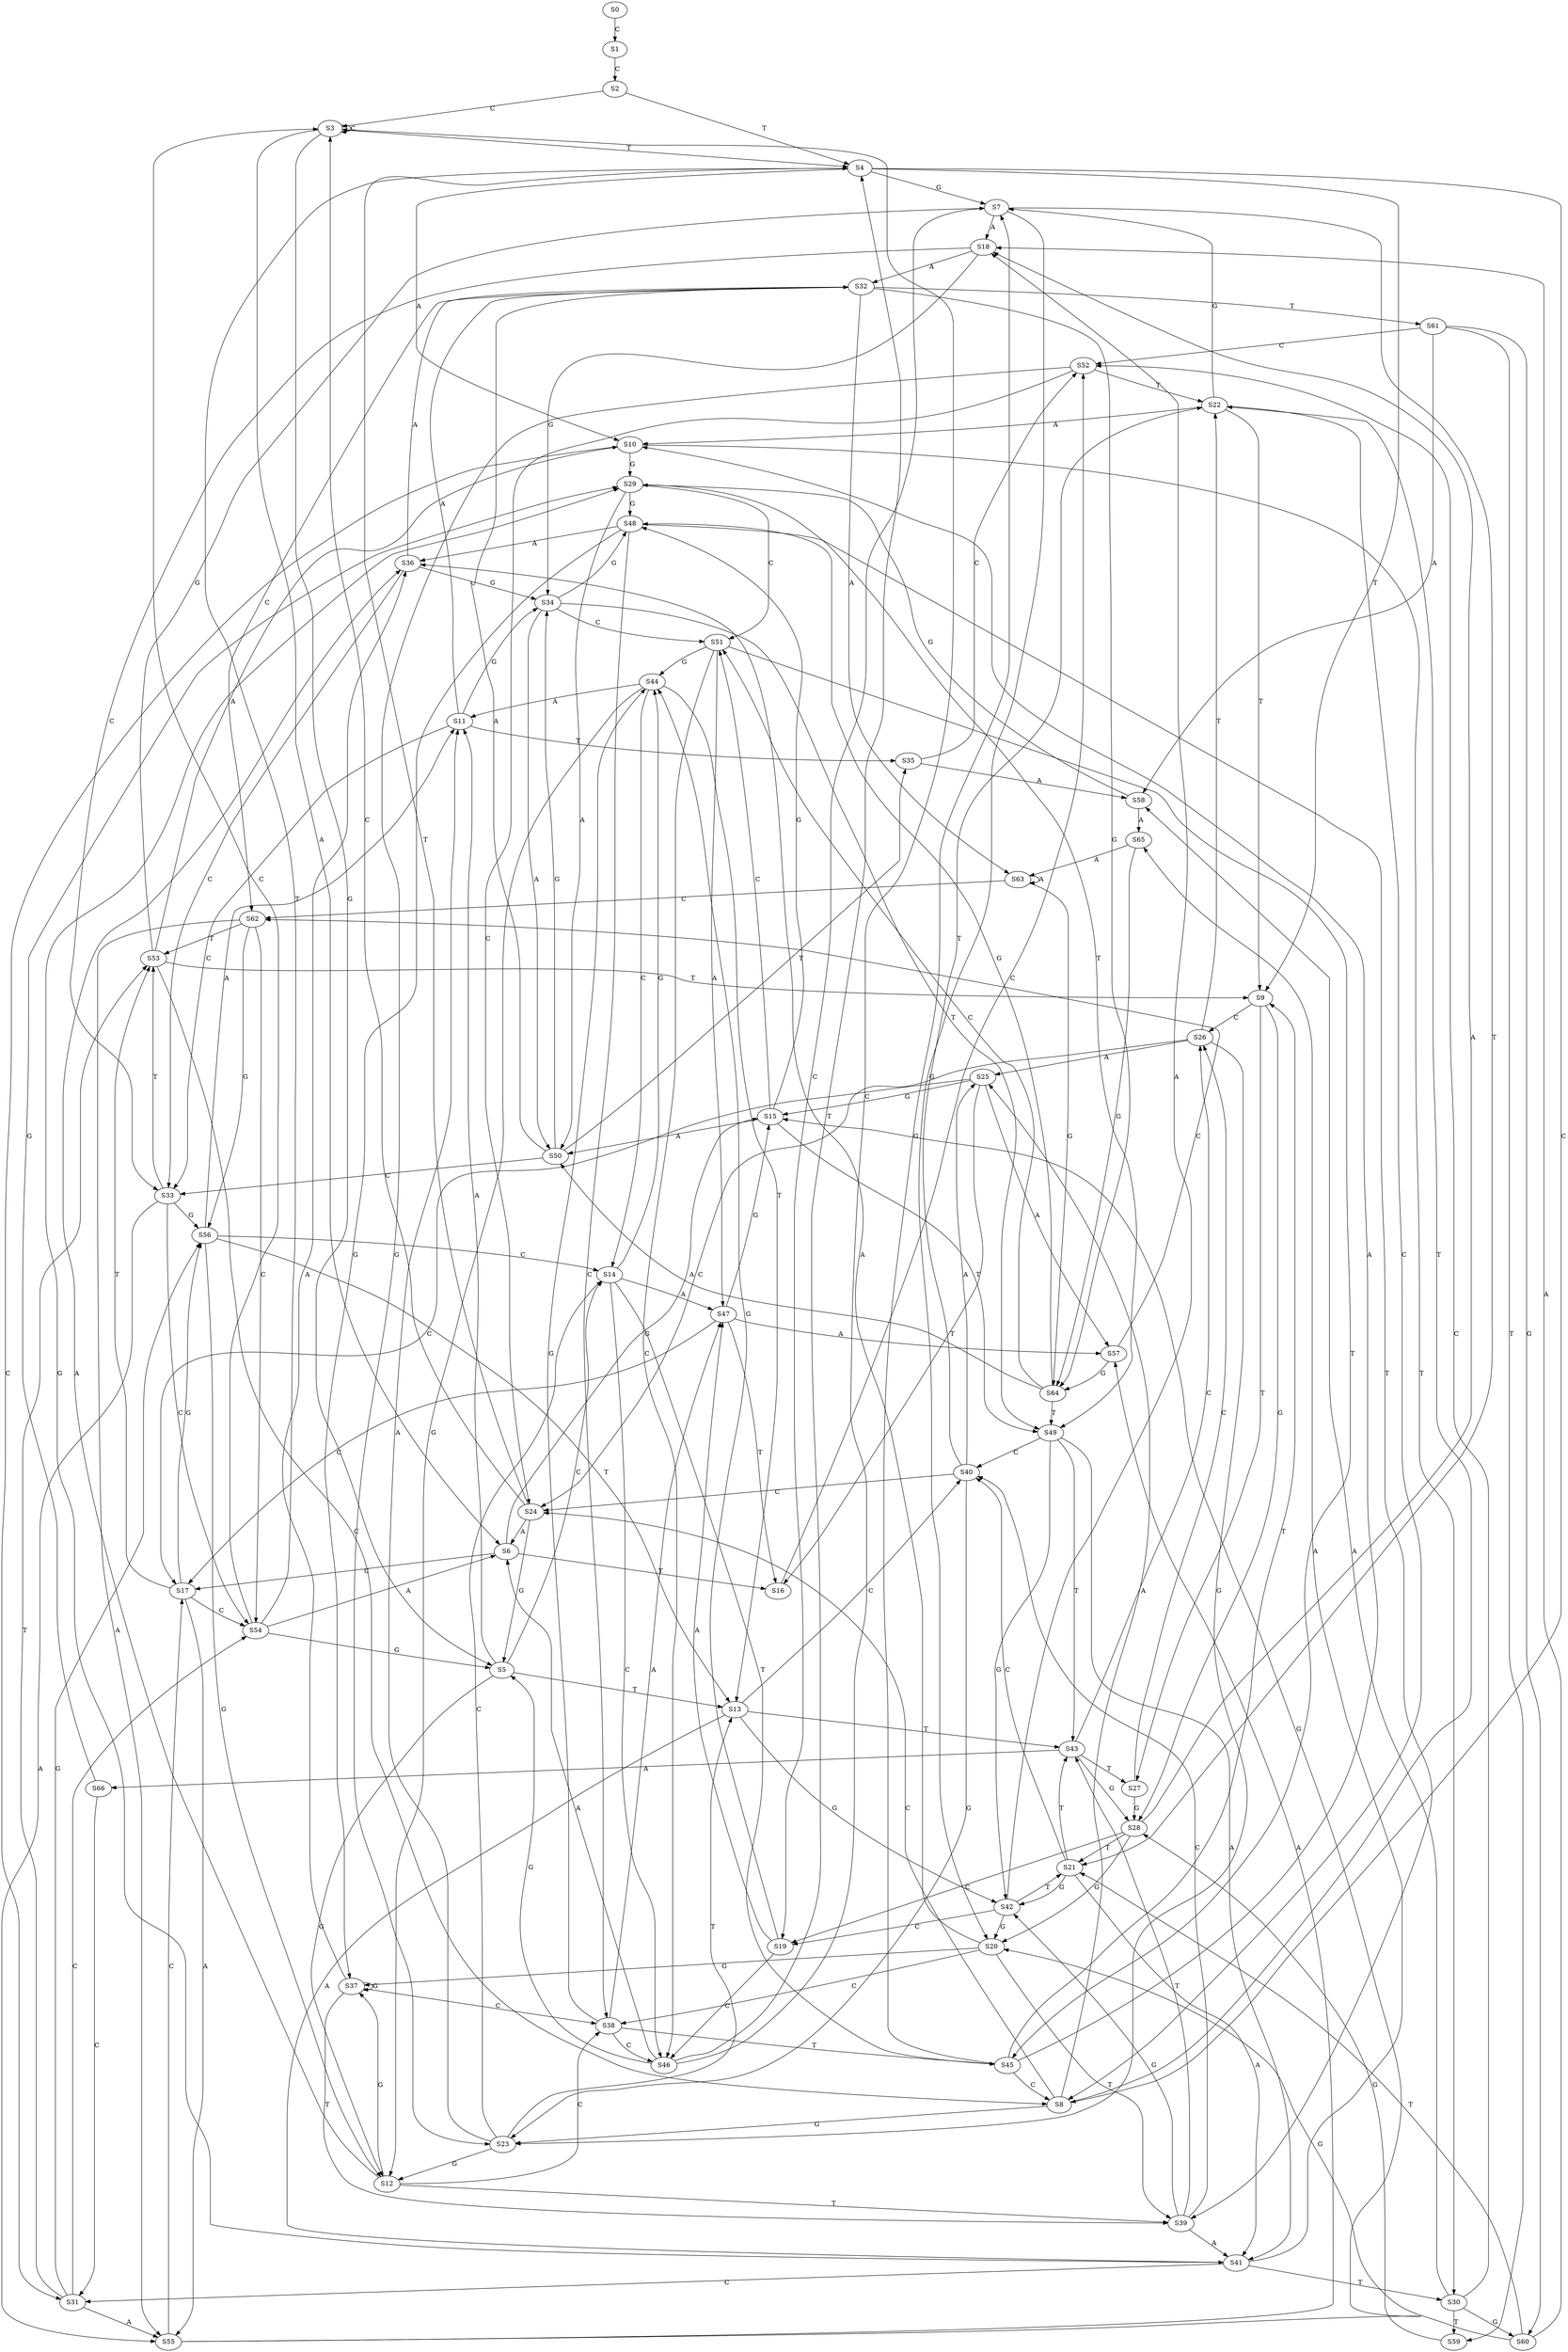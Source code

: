 strict digraph  {
	S0 -> S1 [ label = C ];
	S1 -> S2 [ label = C ];
	S2 -> S3 [ label = C ];
	S2 -> S4 [ label = T ];
	S3 -> S5 [ label = G ];
	S3 -> S3 [ label = C ];
	S3 -> S6 [ label = A ];
	S3 -> S4 [ label = T ];
	S4 -> S7 [ label = G ];
	S4 -> S8 [ label = C ];
	S4 -> S9 [ label = T ];
	S4 -> S10 [ label = A ];
	S5 -> S11 [ label = A ];
	S5 -> S12 [ label = G ];
	S5 -> S13 [ label = T ];
	S5 -> S14 [ label = C ];
	S6 -> S15 [ label = G ];
	S6 -> S16 [ label = T ];
	S6 -> S17 [ label = C ];
	S7 -> S18 [ label = A ];
	S7 -> S19 [ label = C ];
	S7 -> S20 [ label = G ];
	S7 -> S21 [ label = T ];
	S8 -> S22 [ label = T ];
	S8 -> S23 [ label = G ];
	S8 -> S24 [ label = C ];
	S8 -> S25 [ label = A ];
	S9 -> S26 [ label = C ];
	S9 -> S27 [ label = T ];
	S9 -> S28 [ label = G ];
	S10 -> S29 [ label = G ];
	S10 -> S30 [ label = T ];
	S10 -> S31 [ label = C ];
	S11 -> S32 [ label = A ];
	S11 -> S33 [ label = C ];
	S11 -> S34 [ label = G ];
	S11 -> S35 [ label = T ];
	S12 -> S36 [ label = A ];
	S12 -> S37 [ label = G ];
	S12 -> S38 [ label = C ];
	S12 -> S39 [ label = T ];
	S13 -> S40 [ label = C ];
	S13 -> S41 [ label = A ];
	S13 -> S42 [ label = G ];
	S13 -> S43 [ label = T ];
	S14 -> S44 [ label = G ];
	S14 -> S45 [ label = T ];
	S14 -> S46 [ label = C ];
	S14 -> S47 [ label = A ];
	S15 -> S48 [ label = G ];
	S15 -> S49 [ label = T ];
	S15 -> S50 [ label = A ];
	S15 -> S51 [ label = C ];
	S16 -> S52 [ label = C ];
	S17 -> S53 [ label = T ];
	S17 -> S54 [ label = C ];
	S17 -> S55 [ label = A ];
	S17 -> S56 [ label = G ];
	S18 -> S34 [ label = G ];
	S18 -> S33 [ label = C ];
	S18 -> S32 [ label = A ];
	S19 -> S46 [ label = C ];
	S19 -> S44 [ label = G ];
	S19 -> S47 [ label = A ];
	S20 -> S37 [ label = G ];
	S20 -> S38 [ label = C ];
	S20 -> S36 [ label = A ];
	S20 -> S39 [ label = T ];
	S21 -> S40 [ label = C ];
	S21 -> S43 [ label = T ];
	S21 -> S42 [ label = G ];
	S21 -> S41 [ label = A ];
	S22 -> S7 [ label = G ];
	S22 -> S8 [ label = C ];
	S22 -> S10 [ label = A ];
	S22 -> S9 [ label = T ];
	S23 -> S12 [ label = G ];
	S23 -> S13 [ label = T ];
	S23 -> S14 [ label = C ];
	S23 -> S11 [ label = A ];
	S24 -> S3 [ label = C ];
	S24 -> S6 [ label = A ];
	S24 -> S4 [ label = T ];
	S24 -> S5 [ label = G ];
	S25 -> S16 [ label = T ];
	S25 -> S17 [ label = C ];
	S25 -> S57 [ label = A ];
	S25 -> S15 [ label = G ];
	S26 -> S25 [ label = A ];
	S26 -> S24 [ label = C ];
	S26 -> S23 [ label = G ];
	S26 -> S22 [ label = T ];
	S27 -> S28 [ label = G ];
	S27 -> S26 [ label = C ];
	S28 -> S20 [ label = G ];
	S28 -> S19 [ label = C ];
	S28 -> S21 [ label = T ];
	S28 -> S18 [ label = A ];
	S29 -> S49 [ label = T ];
	S29 -> S50 [ label = A ];
	S29 -> S51 [ label = C ];
	S29 -> S48 [ label = G ];
	S30 -> S52 [ label = C ];
	S30 -> S58 [ label = A ];
	S30 -> S59 [ label = T ];
	S30 -> S60 [ label = G ];
	S31 -> S56 [ label = G ];
	S31 -> S53 [ label = T ];
	S31 -> S54 [ label = C ];
	S31 -> S55 [ label = A ];
	S32 -> S61 [ label = T ];
	S32 -> S62 [ label = C ];
	S32 -> S63 [ label = A ];
	S32 -> S64 [ label = G ];
	S33 -> S53 [ label = T ];
	S33 -> S56 [ label = G ];
	S33 -> S54 [ label = C ];
	S33 -> S55 [ label = A ];
	S34 -> S49 [ label = T ];
	S34 -> S48 [ label = G ];
	S34 -> S50 [ label = A ];
	S34 -> S51 [ label = C ];
	S35 -> S58 [ label = A ];
	S35 -> S52 [ label = C ];
	S36 -> S32 [ label = A ];
	S36 -> S34 [ label = G ];
	S36 -> S33 [ label = C ];
	S37 -> S39 [ label = T ];
	S37 -> S38 [ label = C ];
	S37 -> S37 [ label = G ];
	S37 -> S36 [ label = A ];
	S38 -> S45 [ label = T ];
	S38 -> S46 [ label = C ];
	S38 -> S47 [ label = A ];
	S38 -> S44 [ label = G ];
	S39 -> S41 [ label = A ];
	S39 -> S40 [ label = C ];
	S39 -> S42 [ label = G ];
	S39 -> S43 [ label = T ];
	S40 -> S22 [ label = T ];
	S40 -> S23 [ label = G ];
	S40 -> S25 [ label = A ];
	S40 -> S24 [ label = C ];
	S41 -> S30 [ label = T ];
	S41 -> S29 [ label = G ];
	S41 -> S65 [ label = A ];
	S41 -> S31 [ label = C ];
	S42 -> S21 [ label = T ];
	S42 -> S20 [ label = G ];
	S42 -> S18 [ label = A ];
	S42 -> S19 [ label = C ];
	S43 -> S26 [ label = C ];
	S43 -> S28 [ label = G ];
	S43 -> S66 [ label = A ];
	S43 -> S27 [ label = T ];
	S44 -> S12 [ label = G ];
	S44 -> S11 [ label = A ];
	S44 -> S13 [ label = T ];
	S44 -> S14 [ label = C ];
	S45 -> S10 [ label = A ];
	S45 -> S8 [ label = C ];
	S45 -> S9 [ label = T ];
	S45 -> S7 [ label = G ];
	S46 -> S5 [ label = G ];
	S46 -> S6 [ label = A ];
	S46 -> S4 [ label = T ];
	S46 -> S3 [ label = C ];
	S47 -> S15 [ label = G ];
	S47 -> S17 [ label = C ];
	S47 -> S57 [ label = A ];
	S47 -> S16 [ label = T ];
	S48 -> S36 [ label = A ];
	S48 -> S37 [ label = G ];
	S48 -> S39 [ label = T ];
	S48 -> S38 [ label = C ];
	S49 -> S41 [ label = A ];
	S49 -> S40 [ label = C ];
	S49 -> S42 [ label = G ];
	S49 -> S43 [ label = T ];
	S50 -> S32 [ label = A ];
	S50 -> S33 [ label = C ];
	S50 -> S35 [ label = T ];
	S50 -> S34 [ label = G ];
	S51 -> S46 [ label = C ];
	S51 -> S47 [ label = A ];
	S51 -> S44 [ label = G ];
	S51 -> S45 [ label = T ];
	S52 -> S24 [ label = C ];
	S52 -> S23 [ label = G ];
	S52 -> S22 [ label = T ];
	S53 -> S10 [ label = A ];
	S53 -> S8 [ label = C ];
	S53 -> S9 [ label = T ];
	S53 -> S7 [ label = G ];
	S54 -> S3 [ label = C ];
	S54 -> S6 [ label = A ];
	S54 -> S4 [ label = T ];
	S54 -> S5 [ label = G ];
	S55 -> S15 [ label = G ];
	S55 -> S17 [ label = C ];
	S55 -> S57 [ label = A ];
	S56 -> S12 [ label = G ];
	S56 -> S11 [ label = A ];
	S56 -> S13 [ label = T ];
	S56 -> S14 [ label = C ];
	S57 -> S64 [ label = G ];
	S57 -> S62 [ label = C ];
	S58 -> S29 [ label = G ];
	S58 -> S65 [ label = A ];
	S59 -> S28 [ label = G ];
	S60 -> S20 [ label = G ];
	S60 -> S18 [ label = A ];
	S60 -> S21 [ label = T ];
	S61 -> S58 [ label = A ];
	S61 -> S52 [ label = C ];
	S61 -> S60 [ label = G ];
	S61 -> S59 [ label = T ];
	S62 -> S55 [ label = A ];
	S62 -> S54 [ label = C ];
	S62 -> S56 [ label = G ];
	S62 -> S53 [ label = T ];
	S63 -> S64 [ label = G ];
	S63 -> S62 [ label = C ];
	S63 -> S63 [ label = A ];
	S64 -> S49 [ label = T ];
	S64 -> S50 [ label = A ];
	S64 -> S51 [ label = C ];
	S64 -> S48 [ label = G ];
	S65 -> S64 [ label = G ];
	S65 -> S63 [ label = A ];
	S66 -> S31 [ label = C ];
	S66 -> S29 [ label = G ];
}
